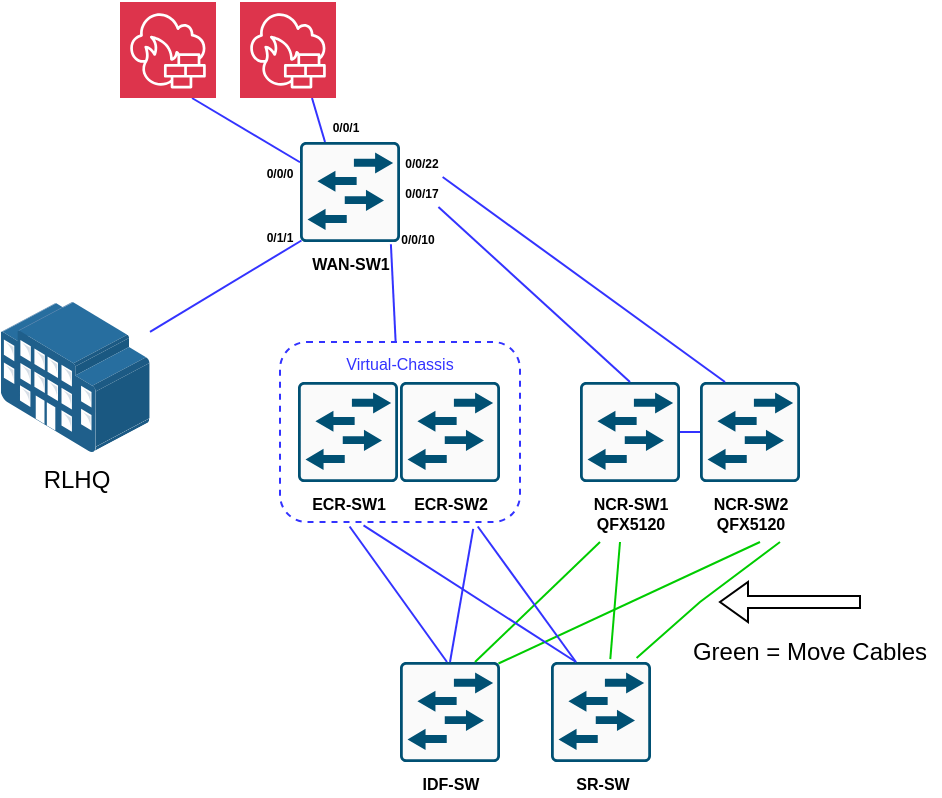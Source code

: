 <mxfile version="24.4.8" type="github">
  <diagram name="Page-1" id="BzGtrC4aye2Srsg2Mq9Z">
    <mxGraphModel dx="794" dy="418" grid="1" gridSize="10" guides="1" tooltips="1" connect="1" arrows="1" fold="1" page="1" pageScale="1" pageWidth="1100" pageHeight="850" math="0" shadow="0">
      <root>
        <mxCell id="0" />
        <mxCell id="1" parent="0" />
        <mxCell id="Ma1CyD6no_WLN-MN07jl-17" value="" style="rounded=1;whiteSpace=wrap;html=1;dashed=1;strokeColor=#3333FF;" vertex="1" parent="1">
          <mxGeometry x="210" y="240" width="120" height="90" as="geometry" />
        </mxCell>
        <mxCell id="Ma1CyD6no_WLN-MN07jl-11" value="ECR-SW1" style="sketch=0;points=[[0.015,0.015,0],[0.985,0.015,0],[0.985,0.985,0],[0.015,0.985,0],[0.25,0,0],[0.5,0,0],[0.75,0,0],[1,0.25,0],[1,0.5,0],[1,0.75,0],[0.75,1,0],[0.5,1,0],[0.25,1,0],[0,0.75,0],[0,0.5,0],[0,0.25,0]];verticalLabelPosition=bottom;html=1;verticalAlign=top;aspect=fixed;align=center;pointerEvents=1;shape=mxgraph.cisco19.rect;prIcon=l2_switch;fillColor=#FAFAFA;strokeColor=#005073;fontSize=8;fontStyle=1" vertex="1" parent="1">
          <mxGeometry x="219" y="260" width="50" height="50" as="geometry" />
        </mxCell>
        <mxCell id="Ma1CyD6no_WLN-MN07jl-12" value="ECR-SW2" style="sketch=0;points=[[0.015,0.015,0],[0.985,0.015,0],[0.985,0.985,0],[0.015,0.985,0],[0.25,0,0],[0.5,0,0],[0.75,0,0],[1,0.25,0],[1,0.5,0],[1,0.75,0],[0.75,1,0],[0.5,1,0],[0.25,1,0],[0,0.75,0],[0,0.5,0],[0,0.25,0]];verticalLabelPosition=bottom;html=1;verticalAlign=top;aspect=fixed;align=center;pointerEvents=1;shape=mxgraph.cisco19.rect;prIcon=l2_switch;fillColor=#FAFAFA;strokeColor=#005073;fontSize=8;fontStyle=1" vertex="1" parent="1">
          <mxGeometry x="270" y="260" width="50" height="50" as="geometry" />
        </mxCell>
        <mxCell id="Ma1CyD6no_WLN-MN07jl-13" value="WAN-SW1" style="sketch=0;points=[[0.015,0.015,0],[0.985,0.015,0],[0.985,0.985,0],[0.015,0.985,0],[0.25,0,0],[0.5,0,0],[0.75,0,0],[1,0.25,0],[1,0.5,0],[1,0.75,0],[0.75,1,0],[0.5,1,0],[0.25,1,0],[0,0.75,0],[0,0.5,0],[0,0.25,0]];verticalLabelPosition=bottom;html=1;verticalAlign=top;aspect=fixed;align=center;pointerEvents=1;shape=mxgraph.cisco19.rect;prIcon=l2_switch;fillColor=#FAFAFA;strokeColor=#005073;fontSize=8;fontStyle=1" vertex="1" parent="1">
          <mxGeometry x="220" y="140" width="50" height="50" as="geometry" />
        </mxCell>
        <mxCell id="Ma1CyD6no_WLN-MN07jl-14" value="NCR-SW1&lt;br&gt;QFX5120" style="sketch=0;points=[[0.015,0.015,0],[0.985,0.015,0],[0.985,0.985,0],[0.015,0.985,0],[0.25,0,0],[0.5,0,0],[0.75,0,0],[1,0.25,0],[1,0.5,0],[1,0.75,0],[0.75,1,0],[0.5,1,0],[0.25,1,0],[0,0.75,0],[0,0.5,0],[0,0.25,0]];verticalLabelPosition=bottom;html=1;verticalAlign=top;aspect=fixed;align=center;pointerEvents=1;shape=mxgraph.cisco19.rect;prIcon=l2_switch;fillColor=#FAFAFA;strokeColor=#005073;fontSize=8;fontStyle=1" vertex="1" parent="1">
          <mxGeometry x="360" y="260" width="50" height="50" as="geometry" />
        </mxCell>
        <mxCell id="Ma1CyD6no_WLN-MN07jl-15" value="NCR-SW2&lt;div&gt;QFX5120&lt;/div&gt;" style="sketch=0;points=[[0.015,0.015,0],[0.985,0.015,0],[0.985,0.985,0],[0.015,0.985,0],[0.25,0,0],[0.5,0,0],[0.75,0,0],[1,0.25,0],[1,0.5,0],[1,0.75,0],[0.75,1,0],[0.5,1,0],[0.25,1,0],[0,0.75,0],[0,0.5,0],[0,0.25,0]];verticalLabelPosition=bottom;html=1;verticalAlign=top;aspect=fixed;align=center;pointerEvents=1;shape=mxgraph.cisco19.rect;prIcon=l2_switch;fillColor=#FAFAFA;strokeColor=#005073;fontSize=8;fontStyle=1" vertex="1" parent="1">
          <mxGeometry x="420" y="260" width="50" height="50" as="geometry" />
        </mxCell>
        <mxCell id="Ma1CyD6no_WLN-MN07jl-18" value="&lt;font color=&quot;#3333ff&quot; style=&quot;font-size: 8px;&quot;&gt;Virtual-Chassis&lt;/font&gt;" style="text;html=1;align=center;verticalAlign=middle;whiteSpace=wrap;rounded=0;" vertex="1" parent="1">
          <mxGeometry x="240" y="240" width="60" height="20" as="geometry" />
        </mxCell>
        <mxCell id="Ma1CyD6no_WLN-MN07jl-20" value="" style="endArrow=none;html=1;rounded=0;strokeColor=#3333FF;exitX=0.909;exitY=1.023;exitDx=0;exitDy=0;exitPerimeter=0;" edge="1" parent="1" source="Ma1CyD6no_WLN-MN07jl-13" target="Ma1CyD6no_WLN-MN07jl-17">
          <mxGeometry width="50" height="50" relative="1" as="geometry">
            <mxPoint x="280" y="190" as="sourcePoint" />
            <mxPoint x="297" y="243" as="targetPoint" />
          </mxGeometry>
        </mxCell>
        <mxCell id="Ma1CyD6no_WLN-MN07jl-24" value="" style="endArrow=none;html=1;rounded=0;strokeColor=#3333FF;exitX=0.75;exitY=1;exitDx=0;exitDy=0;exitPerimeter=0;" edge="1" parent="1" source="Ma1CyD6no_WLN-MN07jl-25" target="Ma1CyD6no_WLN-MN07jl-13">
          <mxGeometry width="50" height="50" relative="1" as="geometry">
            <mxPoint x="440" y="160" as="sourcePoint" />
            <mxPoint x="530" y="212" as="targetPoint" />
          </mxGeometry>
        </mxCell>
        <mxCell id="Ma1CyD6no_WLN-MN07jl-25" value="" style="sketch=0;points=[[0,0,0],[0.25,0,0],[0.5,0,0],[0.75,0,0],[1,0,0],[0,1,0],[0.25,1,0],[0.5,1,0],[0.75,1,0],[1,1,0],[0,0.25,0],[0,0.5,0],[0,0.75,0],[1,0.25,0],[1,0.5,0],[1,0.75,0]];outlineConnect=0;fontColor=#232F3E;fillColor=#DD344C;strokeColor=#ffffff;dashed=0;verticalLabelPosition=bottom;verticalAlign=top;align=center;html=1;fontSize=12;fontStyle=0;aspect=fixed;shape=mxgraph.aws4.resourceIcon;resIcon=mxgraph.aws4.network_firewall;" vertex="1" parent="1">
          <mxGeometry x="130" y="70" width="48" height="48" as="geometry" />
        </mxCell>
        <mxCell id="Ma1CyD6no_WLN-MN07jl-26" value="" style="endArrow=none;html=1;rounded=0;strokeColor=#3333FF;exitX=0.75;exitY=1;exitDx=0;exitDy=0;exitPerimeter=0;entryX=0.25;entryY=0;entryDx=0;entryDy=0;entryPerimeter=0;" edge="1" parent="1" source="Ma1CyD6no_WLN-MN07jl-27" target="Ma1CyD6no_WLN-MN07jl-13">
          <mxGeometry width="50" height="50" relative="1" as="geometry">
            <mxPoint x="450" y="170" as="sourcePoint" />
            <mxPoint x="230" y="160" as="targetPoint" />
          </mxGeometry>
        </mxCell>
        <mxCell id="Ma1CyD6no_WLN-MN07jl-27" value="" style="sketch=0;points=[[0,0,0],[0.25,0,0],[0.5,0,0],[0.75,0,0],[1,0,0],[0,1,0],[0.25,1,0],[0.5,1,0],[0.75,1,0],[1,1,0],[0,0.25,0],[0,0.5,0],[0,0.75,0],[1,0.25,0],[1,0.5,0],[1,0.75,0]];outlineConnect=0;fontColor=#232F3E;fillColor=#DD344C;strokeColor=#ffffff;dashed=0;verticalLabelPosition=bottom;verticalAlign=top;align=center;html=1;fontSize=12;fontStyle=0;aspect=fixed;shape=mxgraph.aws4.resourceIcon;resIcon=mxgraph.aws4.network_firewall;" vertex="1" parent="1">
          <mxGeometry x="190" y="70" width="48" height="48" as="geometry" />
        </mxCell>
        <mxCell id="Ma1CyD6no_WLN-MN07jl-28" value="RLHQ" style="image;points=[];aspect=fixed;html=1;align=center;shadow=0;dashed=0;image=img/lib/allied_telesis/buildings/Large_Building.svg;" vertex="1" parent="1">
          <mxGeometry x="70" y="220" width="75" height="75" as="geometry" />
        </mxCell>
        <mxCell id="Ma1CyD6no_WLN-MN07jl-29" value="&lt;b style=&quot;&quot;&gt;&lt;font style=&quot;font-size: 6px;&quot;&gt;0/0/10&lt;/font&gt;&lt;/b&gt;" style="text;html=1;align=center;verticalAlign=middle;whiteSpace=wrap;rounded=0;fontSize=8;" vertex="1" parent="1">
          <mxGeometry x="263.5" y="180" width="30" height="15" as="geometry" />
        </mxCell>
        <mxCell id="Ma1CyD6no_WLN-MN07jl-30" value="0/0/0" style="text;html=1;align=center;verticalAlign=middle;whiteSpace=wrap;rounded=0;fontSize=6;fontStyle=1" vertex="1" parent="1">
          <mxGeometry x="194.5" y="148" width="30" height="15" as="geometry" />
        </mxCell>
        <mxCell id="Ma1CyD6no_WLN-MN07jl-31" value="0/0/1" style="text;html=1;align=center;verticalAlign=middle;whiteSpace=wrap;rounded=0;fontSize=6;fontStyle=1" vertex="1" parent="1">
          <mxGeometry x="227.5" y="125" width="30" height="15" as="geometry" />
        </mxCell>
        <mxCell id="Ma1CyD6no_WLN-MN07jl-40" value="" style="endArrow=none;html=1;rounded=0;strokeColor=#3333FF;entryX=0.5;entryY=0;entryDx=0;entryDy=0;entryPerimeter=0;" edge="1" parent="1" source="Ma1CyD6no_WLN-MN07jl-41" target="Ma1CyD6no_WLN-MN07jl-14">
          <mxGeometry width="50" height="50" relative="1" as="geometry">
            <mxPoint x="520.75" y="199.25" as="sourcePoint" />
            <mxPoint x="500" y="240" as="targetPoint" />
          </mxGeometry>
        </mxCell>
        <mxCell id="Ma1CyD6no_WLN-MN07jl-41" value="&lt;b style=&quot;&quot;&gt;&lt;font style=&quot;font-size: 6px;&quot;&gt;0/0/17&lt;/font&gt;&lt;/b&gt;" style="text;html=1;align=center;verticalAlign=middle;whiteSpace=wrap;rounded=0;fontSize=8;" vertex="1" parent="1">
          <mxGeometry x="266" y="157.5" width="30" height="15" as="geometry" />
        </mxCell>
        <mxCell id="Ma1CyD6no_WLN-MN07jl-42" value="" style="endArrow=none;html=1;rounded=0;strokeColor=#3333FF;entryX=0.25;entryY=0;entryDx=0;entryDy=0;entryPerimeter=0;" edge="1" parent="1" source="Ma1CyD6no_WLN-MN07jl-43" target="Ma1CyD6no_WLN-MN07jl-15">
          <mxGeometry width="50" height="50" relative="1" as="geometry">
            <mxPoint x="300" y="150" as="sourcePoint" />
            <mxPoint x="515" y="260" as="targetPoint" />
          </mxGeometry>
        </mxCell>
        <mxCell id="Ma1CyD6no_WLN-MN07jl-43" value="&lt;b style=&quot;&quot;&gt;&lt;font style=&quot;font-size: 6px;&quot;&gt;0/0/22&lt;/font&gt;&lt;/b&gt;" style="text;html=1;align=center;verticalAlign=middle;whiteSpace=wrap;rounded=0;fontSize=8;" vertex="1" parent="1">
          <mxGeometry x="266" y="142.5" width="30" height="15" as="geometry" />
        </mxCell>
        <mxCell id="Ma1CyD6no_WLN-MN07jl-44" value="" style="endArrow=none;html=1;rounded=0;strokeColor=#3333FF;entryX=1;entryY=0.5;entryDx=0;entryDy=0;entryPerimeter=0;exitX=0;exitY=0.5;exitDx=0;exitDy=0;exitPerimeter=0;" edge="1" parent="1" source="Ma1CyD6no_WLN-MN07jl-15" target="Ma1CyD6no_WLN-MN07jl-14">
          <mxGeometry width="50" height="50" relative="1" as="geometry">
            <mxPoint x="186" y="191" as="sourcePoint" />
            <mxPoint x="395" y="270" as="targetPoint" />
          </mxGeometry>
        </mxCell>
        <mxCell id="Ma1CyD6no_WLN-MN07jl-45" value="" style="endArrow=none;html=1;rounded=0;strokeColor=#3333FF;exitX=0.015;exitY=0.985;exitDx=0;exitDy=0;exitPerimeter=0;" edge="1" parent="1" source="Ma1CyD6no_WLN-MN07jl-13" target="Ma1CyD6no_WLN-MN07jl-28">
          <mxGeometry width="50" height="50" relative="1" as="geometry">
            <mxPoint x="275" y="201" as="sourcePoint" />
            <mxPoint x="370" y="240" as="targetPoint" />
          </mxGeometry>
        </mxCell>
        <mxCell id="Ma1CyD6no_WLN-MN07jl-46" value="0/1/1" style="text;html=1;align=center;verticalAlign=middle;whiteSpace=wrap;rounded=0;fontSize=6;fontStyle=1" vertex="1" parent="1">
          <mxGeometry x="194.5" y="180" width="30" height="15" as="geometry" />
        </mxCell>
        <mxCell id="Ma1CyD6no_WLN-MN07jl-47" value="IDF-SW" style="sketch=0;points=[[0.015,0.015,0],[0.985,0.015,0],[0.985,0.985,0],[0.015,0.985,0],[0.25,0,0],[0.5,0,0],[0.75,0,0],[1,0.25,0],[1,0.5,0],[1,0.75,0],[0.75,1,0],[0.5,1,0],[0.25,1,0],[0,0.75,0],[0,0.5,0],[0,0.25,0]];verticalLabelPosition=bottom;html=1;verticalAlign=top;aspect=fixed;align=center;pointerEvents=1;shape=mxgraph.cisco19.rect;prIcon=l2_switch;fillColor=#FAFAFA;strokeColor=#005073;fontSize=8;fontStyle=1" vertex="1" parent="1">
          <mxGeometry x="270" y="400" width="50" height="50" as="geometry" />
        </mxCell>
        <mxCell id="Ma1CyD6no_WLN-MN07jl-48" value="SR-SW" style="sketch=0;points=[[0.015,0.015,0],[0.985,0.015,0],[0.985,0.985,0],[0.015,0.985,0],[0.25,0,0],[0.5,0,0],[0.75,0,0],[1,0.25,0],[1,0.5,0],[1,0.75,0],[0.75,1,0],[0.5,1,0],[0.25,1,0],[0,0.75,0],[0,0.5,0],[0,0.25,0]];verticalLabelPosition=bottom;html=1;verticalAlign=top;aspect=fixed;align=center;pointerEvents=1;shape=mxgraph.cisco19.rect;prIcon=l2_switch;fillColor=#FAFAFA;strokeColor=#005073;fontSize=8;fontStyle=1" vertex="1" parent="1">
          <mxGeometry x="345.5" y="400" width="50" height="50" as="geometry" />
        </mxCell>
        <mxCell id="Ma1CyD6no_WLN-MN07jl-49" value="" style="endArrow=none;html=1;rounded=0;strokeColor=#3333FF;exitX=0.29;exitY=1.025;exitDx=0;exitDy=0;exitPerimeter=0;" edge="1" parent="1" source="Ma1CyD6no_WLN-MN07jl-17">
          <mxGeometry width="50" height="50" relative="1" as="geometry">
            <mxPoint x="290.5" y="351" as="sourcePoint" />
            <mxPoint x="293.5" y="400" as="targetPoint" />
          </mxGeometry>
        </mxCell>
        <mxCell id="Ma1CyD6no_WLN-MN07jl-50" value="" style="endArrow=none;html=1;rounded=0;strokeColor=#3333FF;exitX=0.805;exitY=1.038;exitDx=0;exitDy=0;exitPerimeter=0;entryX=0.5;entryY=0;entryDx=0;entryDy=0;entryPerimeter=0;" edge="1" parent="1" source="Ma1CyD6no_WLN-MN07jl-17" target="Ma1CyD6no_WLN-MN07jl-47">
          <mxGeometry width="50" height="50" relative="1" as="geometry">
            <mxPoint x="255" y="342" as="sourcePoint" />
            <mxPoint x="303.5" y="410" as="targetPoint" />
          </mxGeometry>
        </mxCell>
        <mxCell id="Ma1CyD6no_WLN-MN07jl-51" value="" style="endArrow=none;html=1;rounded=0;strokeColor=#00CC00;entryX=0.593;entryY=-0.029;entryDx=0;entryDy=0;entryPerimeter=0;fontColor=#000000;" edge="1" parent="1" target="Ma1CyD6no_WLN-MN07jl-48">
          <mxGeometry width="50" height="50" relative="1" as="geometry">
            <mxPoint x="380" y="340" as="sourcePoint" />
            <mxPoint x="305" y="410" as="targetPoint" />
          </mxGeometry>
        </mxCell>
        <mxCell id="Ma1CyD6no_WLN-MN07jl-52" value="" style="endArrow=none;html=1;rounded=0;strokeColor=#00CC00;entryX=0.856;entryY=-0.04;entryDx=0;entryDy=0;entryPerimeter=0;fontColor=#000000;" edge="1" parent="1" target="Ma1CyD6no_WLN-MN07jl-48">
          <mxGeometry width="50" height="50" relative="1" as="geometry">
            <mxPoint x="460" y="340" as="sourcePoint" />
            <mxPoint x="372" y="411" as="targetPoint" />
            <Array as="points">
              <mxPoint x="420" y="370" />
            </Array>
          </mxGeometry>
        </mxCell>
        <mxCell id="Ma1CyD6no_WLN-MN07jl-53" value="" style="endArrow=none;html=1;rounded=0;strokeColor=#00CC00;entryX=0.75;entryY=0;entryDx=0;entryDy=0;entryPerimeter=0;fontColor=#000000;" edge="1" parent="1" target="Ma1CyD6no_WLN-MN07jl-47">
          <mxGeometry width="50" height="50" relative="1" as="geometry">
            <mxPoint x="370" y="340" as="sourcePoint" />
            <mxPoint x="385" y="409" as="targetPoint" />
          </mxGeometry>
        </mxCell>
        <mxCell id="Ma1CyD6no_WLN-MN07jl-54" value="" style="endArrow=none;html=1;rounded=0;strokeColor=#00CC00;entryX=0.985;entryY=0.015;entryDx=0;entryDy=0;entryPerimeter=0;fontColor=#000000;" edge="1" parent="1" target="Ma1CyD6no_WLN-MN07jl-47">
          <mxGeometry width="50" height="50" relative="1" as="geometry">
            <mxPoint x="450" y="340" as="sourcePoint" />
            <mxPoint x="318" y="410" as="targetPoint" />
          </mxGeometry>
        </mxCell>
        <mxCell id="Ma1CyD6no_WLN-MN07jl-55" value="" style="endArrow=none;html=1;rounded=0;strokeColor=#3333FF;exitX=0.348;exitY=1.019;exitDx=0;exitDy=0;exitPerimeter=0;entryX=0.25;entryY=0;entryDx=0;entryDy=0;entryPerimeter=0;" edge="1" parent="1" source="Ma1CyD6no_WLN-MN07jl-17" target="Ma1CyD6no_WLN-MN07jl-48">
          <mxGeometry width="50" height="50" relative="1" as="geometry">
            <mxPoint x="317" y="343" as="sourcePoint" />
            <mxPoint x="305" y="410" as="targetPoint" />
          </mxGeometry>
        </mxCell>
        <mxCell id="Ma1CyD6no_WLN-MN07jl-56" value="" style="endArrow=none;html=1;rounded=0;strokeColor=#3333FF;exitX=0.824;exitY=1.025;exitDx=0;exitDy=0;exitPerimeter=0;entryX=0.25;entryY=0;entryDx=0;entryDy=0;entryPerimeter=0;" edge="1" parent="1" source="Ma1CyD6no_WLN-MN07jl-17" target="Ma1CyD6no_WLN-MN07jl-48">
          <mxGeometry width="50" height="50" relative="1" as="geometry">
            <mxPoint x="262" y="342" as="sourcePoint" />
            <mxPoint x="368" y="410" as="targetPoint" />
          </mxGeometry>
        </mxCell>
        <mxCell id="Ma1CyD6no_WLN-MN07jl-57" value="" style="shape=singleArrow;direction=west;whiteSpace=wrap;html=1;" vertex="1" parent="1">
          <mxGeometry x="430" y="360" width="70" height="20" as="geometry" />
        </mxCell>
        <mxCell id="Ma1CyD6no_WLN-MN07jl-58" value="Green = Move Cables" style="text;html=1;align=center;verticalAlign=middle;whiteSpace=wrap;rounded=0;" vertex="1" parent="1">
          <mxGeometry x="410" y="380" width="130" height="30" as="geometry" />
        </mxCell>
      </root>
    </mxGraphModel>
  </diagram>
</mxfile>
